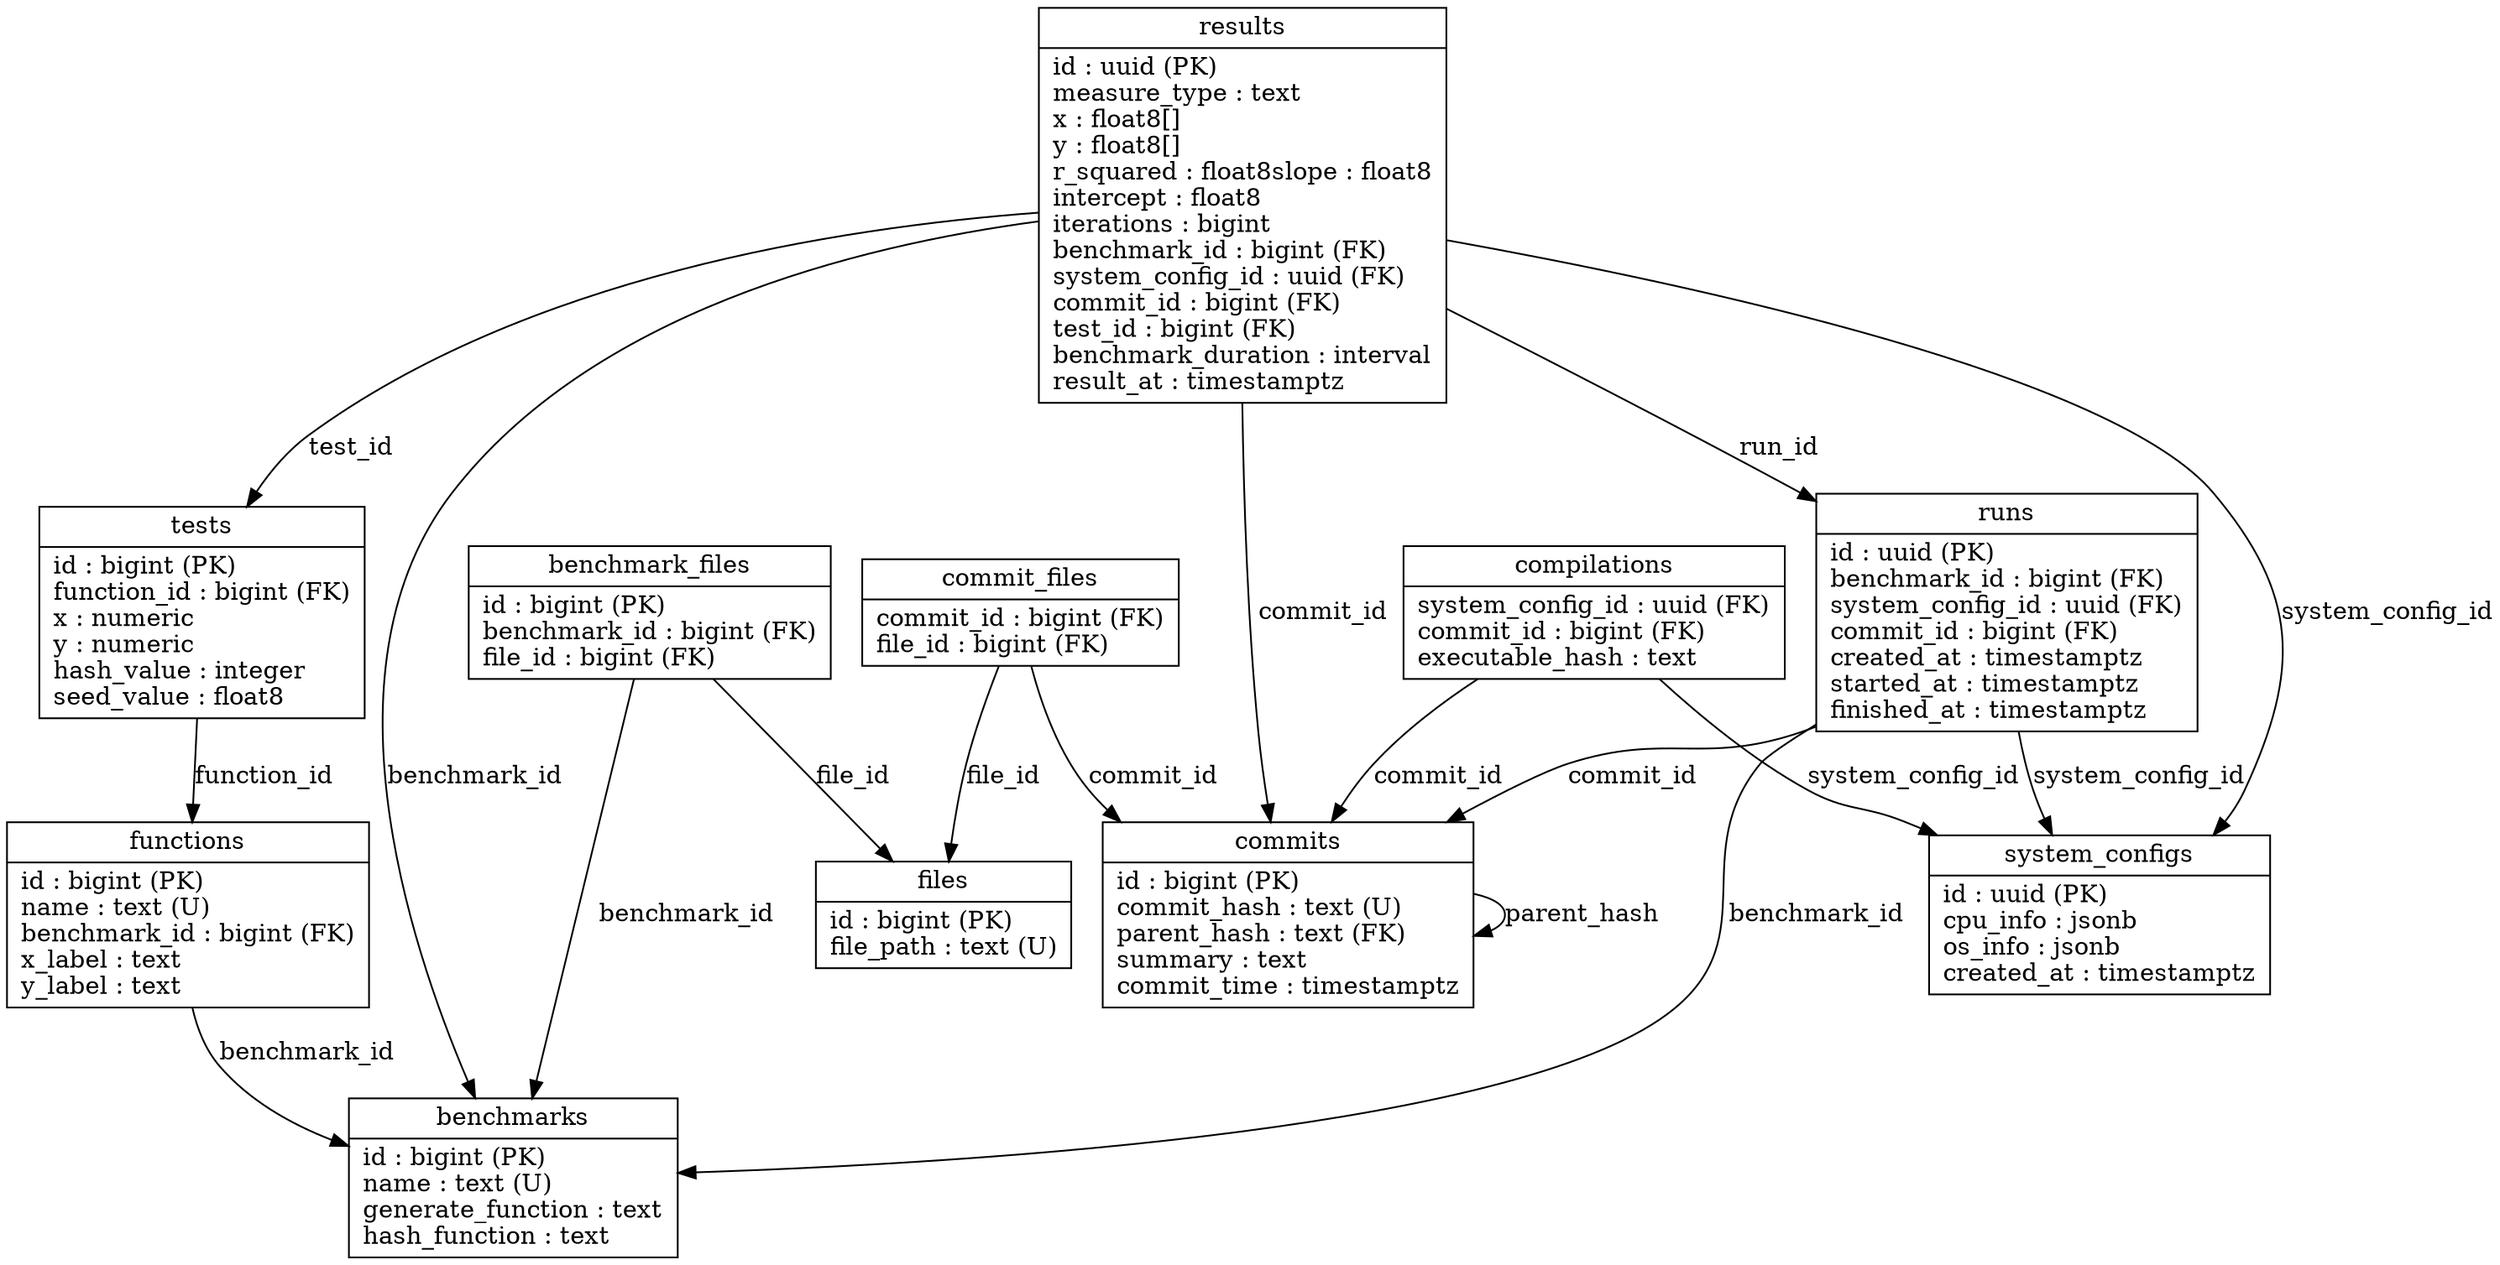 digraph pg_catbench {
    node [shape=record];

    benchmarks [label="{benchmarks|id : bigint (PK)\lname : text (U)\lgenerate_function : text\lhash_function : text\l}"];
    benchmark_files [label="{benchmark_files|id : bigint (PK)\lbenchmark_id : bigint (FK)\lfile_id : bigint (FK)\l}"];
    functions [label="{functions|id : bigint (PK)\lname : text (U)\lbenchmark_id : bigint (FK)\lx_label : text\ly_label : text\l}"];
    system_configs [label="{system_configs|id : uuid (PK)\lcpu_info : jsonb\los_info : jsonb\lcreated_at : timestamptz\l}"];
    results [label="{results|id : uuid (PK)\lmeasure_type : text\lx : float8[]\ly : float8[]\lr_squared : float8\slope : float8\lintercept : float8\literations : bigint\lbenchmark_id : bigint (FK)\lsystem_config_id : uuid (FK)\lcommit_id : bigint (FK)\ltest_id : bigint (FK)\lbenchmark_duration : interval\lresult_at : timestamptz\l}"];
    runs [label="{runs|id : uuid (PK)\lbenchmark_id : bigint (FK)\lsystem_config_id : uuid (FK)\lcommit_id : bigint (FK)\lcreated_at : timestamptz\lstarted_at : timestamptz\lfinished_at : timestamptz\l}"];
    tests [label="{tests|id : bigint (PK)\lfunction_id : bigint (FK)\lx : numeric\ly : numeric\lhash_value : integer\lseed_value : float8\l}"];
    commits [label="{commits|id : bigint (PK)\lcommit_hash : text (U)\lparent_hash : text (FK)\lsummary : text\lcommit_time : timestamptz\l}"];
    files [label="{files|id : bigint (PK)\lfile_path : text (U)\l}"];
    commit_files [label="{commit_files|commit_id : bigint (FK)\lfile_id : bigint (FK)\l}"];
    compilations [label="{compilations|system_config_id : uuid (FK)\lcommit_id : bigint (FK)\lexecutable_hash : text\l}"];

    // Relationships
    benchmark_files -> benchmarks [label="benchmark_id"];
    benchmark_files -> files [label="file_id"];
    functions -> benchmarks [label="benchmark_id"];
    results -> runs [label="run_id"];
    results -> tests [label="test_id"];
    results -> benchmarks [label="benchmark_id"];
    results -> system_configs [label="system_config_id"];
    results -> commits [label="commit_id"];
    runs -> benchmarks [label="benchmark_id"];
    runs -> system_configs [label="system_config_id"];
    runs -> commits [label="commit_id"];
    tests -> functions [label="function_id"];
    commit_files -> commits [label="commit_id"];
    commit_files -> files [label="file_id"];
    commits -> commits [label="parent_hash"];
    compilations -> system_configs [label="system_config_id"];
    compilations -> commits [label="commit_id"];
}
